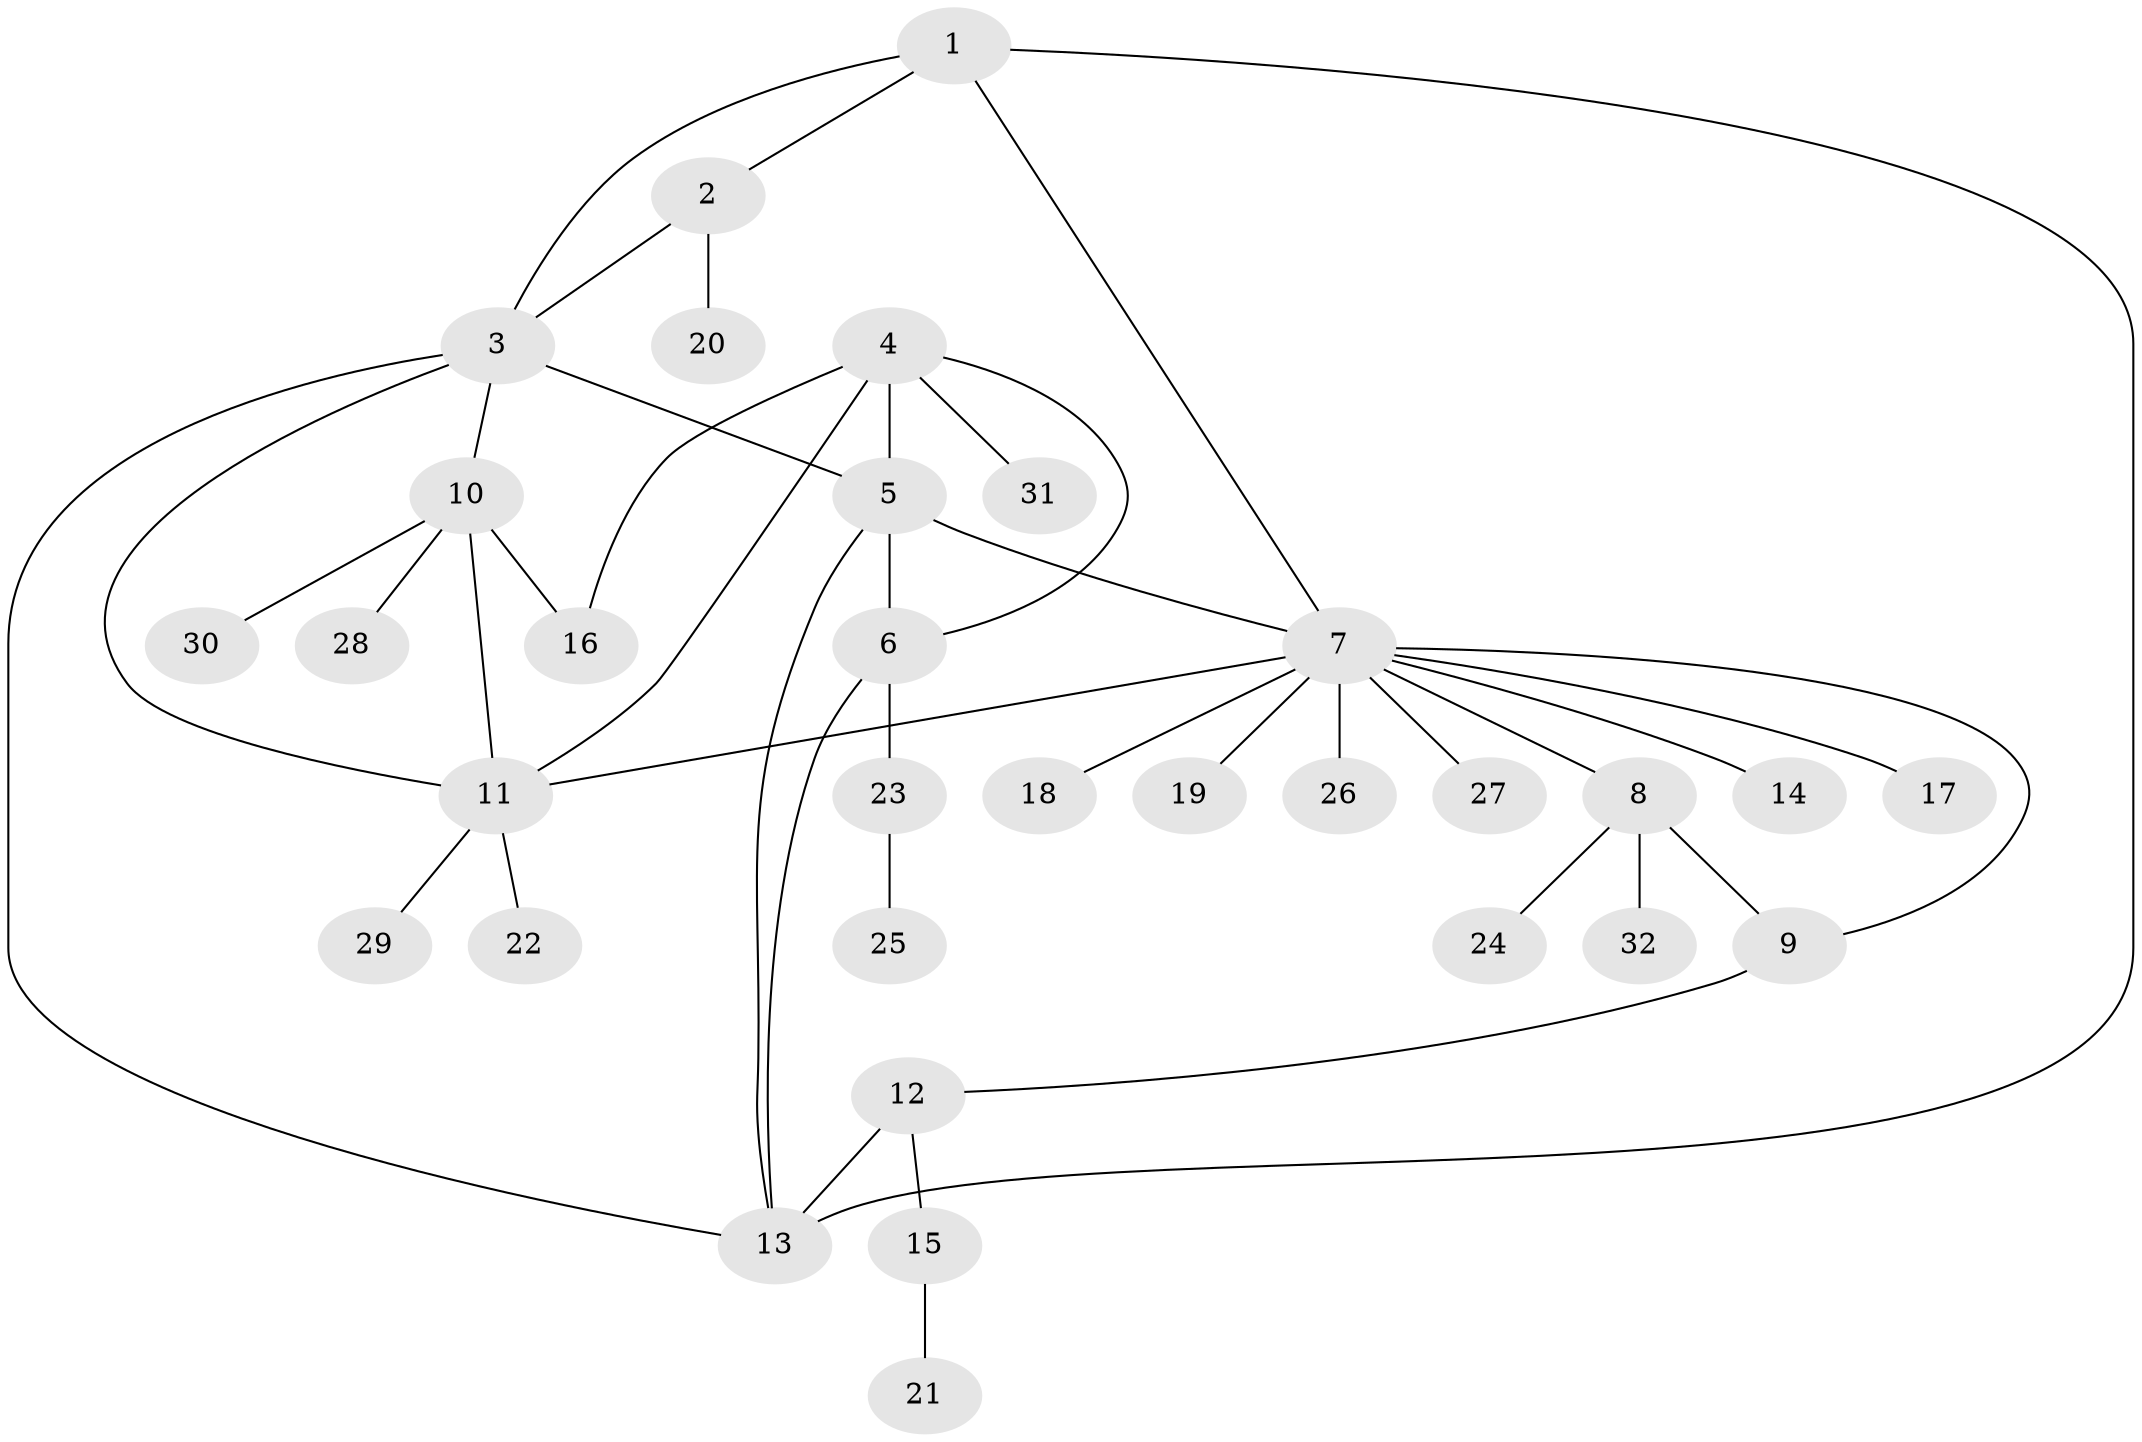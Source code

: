 // original degree distribution, {5: 0.09375, 8: 0.015625, 6: 0.046875, 10: 0.015625, 12: 0.015625, 4: 0.03125, 7: 0.015625, 2: 0.09375, 1: 0.625, 3: 0.046875}
// Generated by graph-tools (version 1.1) at 2025/37/03/09/25 02:37:17]
// undirected, 32 vertices, 43 edges
graph export_dot {
graph [start="1"]
  node [color=gray90,style=filled];
  1;
  2;
  3;
  4;
  5;
  6;
  7;
  8;
  9;
  10;
  11;
  12;
  13;
  14;
  15;
  16;
  17;
  18;
  19;
  20;
  21;
  22;
  23;
  24;
  25;
  26;
  27;
  28;
  29;
  30;
  31;
  32;
  1 -- 2 [weight=1.0];
  1 -- 3 [weight=1.0];
  1 -- 7 [weight=1.0];
  1 -- 13 [weight=1.0];
  2 -- 3 [weight=1.0];
  2 -- 20 [weight=5.0];
  3 -- 5 [weight=1.0];
  3 -- 10 [weight=1.0];
  3 -- 11 [weight=1.0];
  3 -- 13 [weight=1.0];
  4 -- 5 [weight=1.0];
  4 -- 6 [weight=1.0];
  4 -- 11 [weight=1.0];
  4 -- 16 [weight=1.0];
  4 -- 31 [weight=1.0];
  5 -- 6 [weight=6.0];
  5 -- 7 [weight=1.0];
  5 -- 13 [weight=1.0];
  6 -- 13 [weight=1.0];
  6 -- 23 [weight=1.0];
  7 -- 8 [weight=1.0];
  7 -- 9 [weight=1.0];
  7 -- 11 [weight=1.0];
  7 -- 14 [weight=1.0];
  7 -- 17 [weight=1.0];
  7 -- 18 [weight=1.0];
  7 -- 19 [weight=1.0];
  7 -- 26 [weight=1.0];
  7 -- 27 [weight=1.0];
  8 -- 9 [weight=1.0];
  8 -- 24 [weight=1.0];
  8 -- 32 [weight=1.0];
  9 -- 12 [weight=1.0];
  10 -- 11 [weight=1.0];
  10 -- 16 [weight=1.0];
  10 -- 28 [weight=1.0];
  10 -- 30 [weight=1.0];
  11 -- 22 [weight=1.0];
  11 -- 29 [weight=1.0];
  12 -- 13 [weight=2.0];
  12 -- 15 [weight=1.0];
  15 -- 21 [weight=1.0];
  23 -- 25 [weight=1.0];
}
